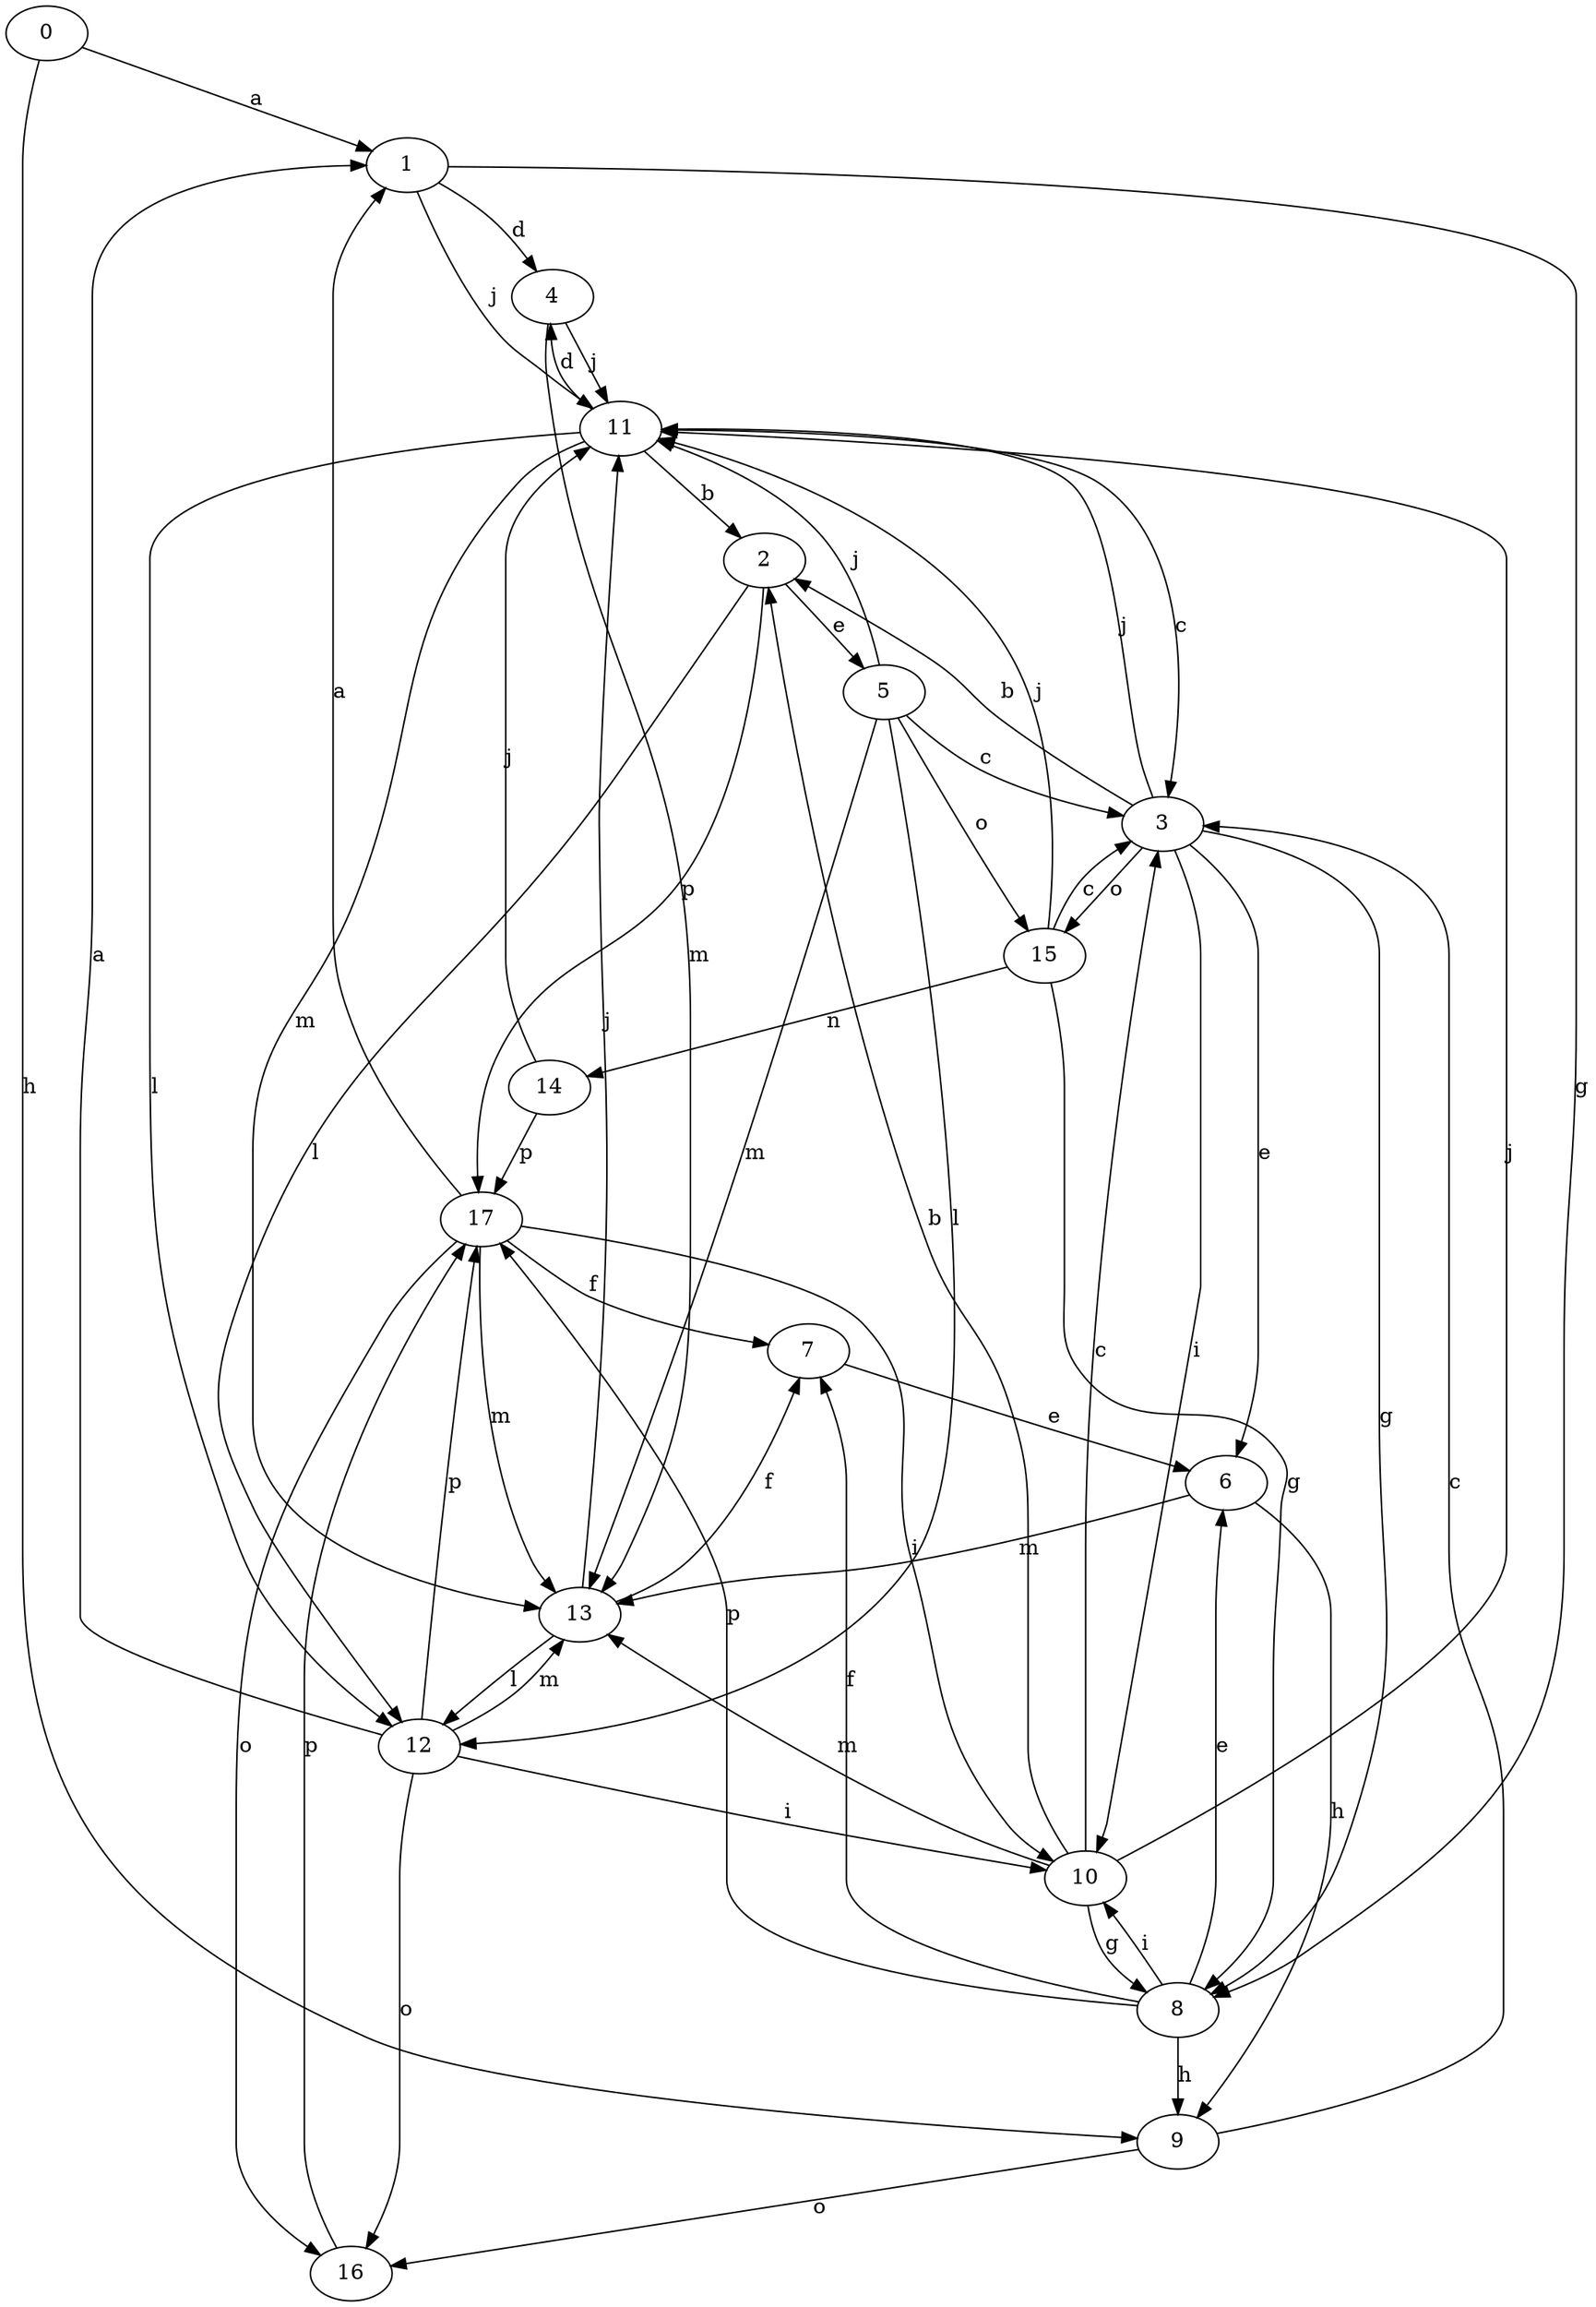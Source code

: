 strict digraph  {
0;
1;
2;
3;
4;
5;
6;
7;
8;
9;
10;
11;
12;
13;
14;
15;
16;
17;
0 -> 1  [label=a];
0 -> 9  [label=h];
1 -> 4  [label=d];
1 -> 8  [label=g];
1 -> 11  [label=j];
2 -> 5  [label=e];
2 -> 12  [label=l];
2 -> 17  [label=p];
3 -> 2  [label=b];
3 -> 6  [label=e];
3 -> 8  [label=g];
3 -> 10  [label=i];
3 -> 11  [label=j];
3 -> 15  [label=o];
4 -> 11  [label=j];
4 -> 13  [label=m];
5 -> 3  [label=c];
5 -> 11  [label=j];
5 -> 12  [label=l];
5 -> 13  [label=m];
5 -> 15  [label=o];
6 -> 9  [label=h];
6 -> 13  [label=m];
7 -> 6  [label=e];
8 -> 6  [label=e];
8 -> 7  [label=f];
8 -> 9  [label=h];
8 -> 10  [label=i];
8 -> 17  [label=p];
9 -> 3  [label=c];
9 -> 16  [label=o];
10 -> 2  [label=b];
10 -> 3  [label=c];
10 -> 8  [label=g];
10 -> 11  [label=j];
10 -> 13  [label=m];
11 -> 2  [label=b];
11 -> 3  [label=c];
11 -> 4  [label=d];
11 -> 12  [label=l];
11 -> 13  [label=m];
12 -> 1  [label=a];
12 -> 10  [label=i];
12 -> 13  [label=m];
12 -> 16  [label=o];
12 -> 17  [label=p];
13 -> 7  [label=f];
13 -> 11  [label=j];
13 -> 12  [label=l];
14 -> 11  [label=j];
14 -> 17  [label=p];
15 -> 3  [label=c];
15 -> 8  [label=g];
15 -> 11  [label=j];
15 -> 14  [label=n];
16 -> 17  [label=p];
17 -> 1  [label=a];
17 -> 7  [label=f];
17 -> 10  [label=i];
17 -> 13  [label=m];
17 -> 16  [label=o];
}

